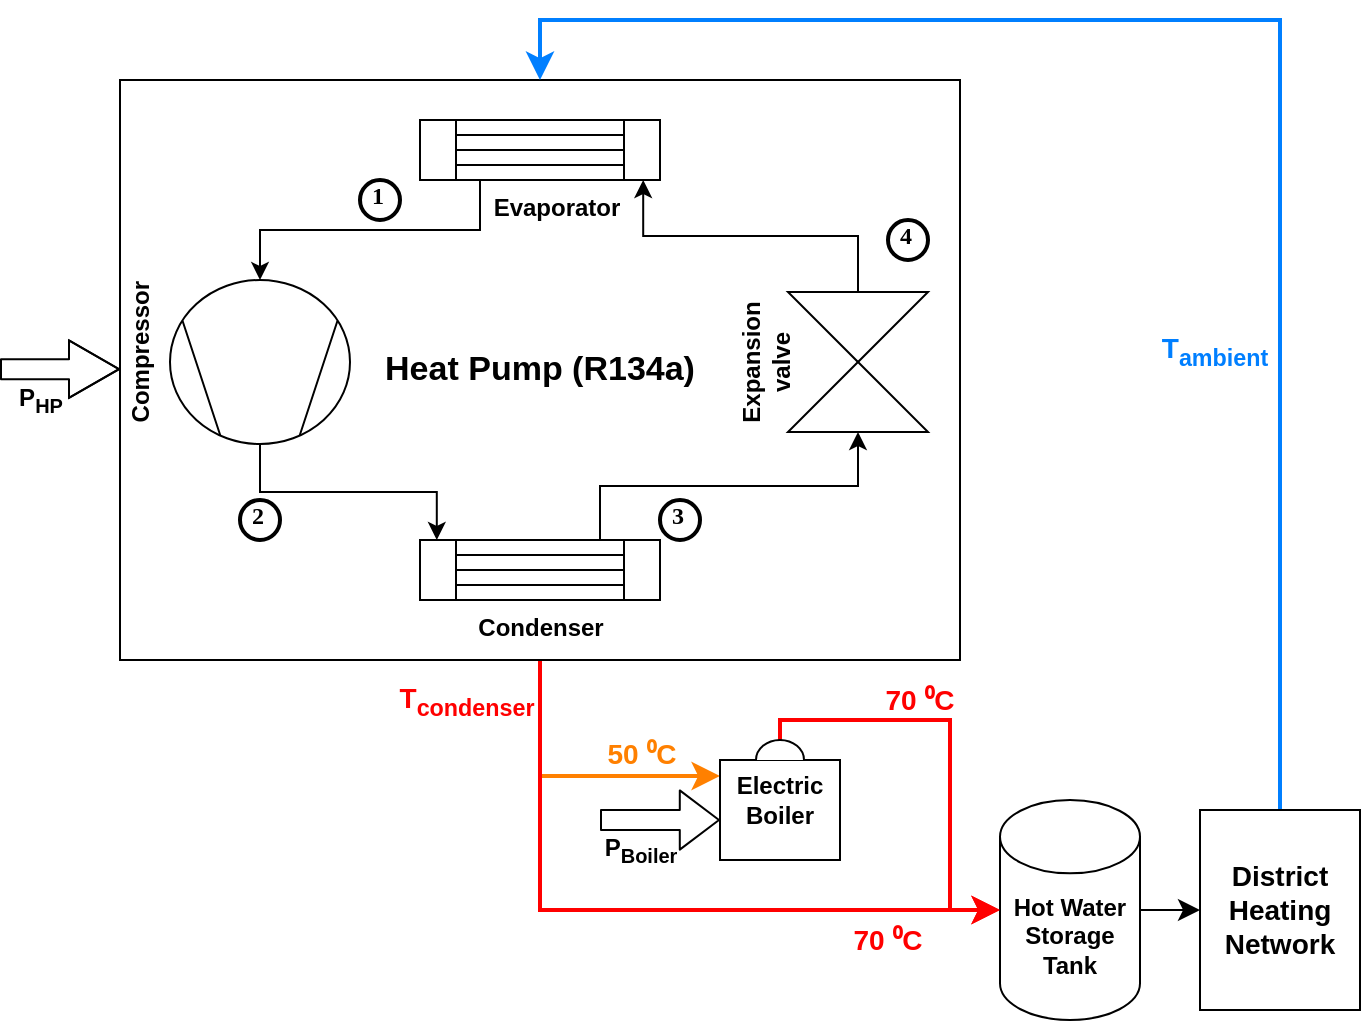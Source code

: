 <mxfile version="13.6.5" type="device"><diagram id="S3Fg6lTwUxUSY3P7mUPN" name="Page-1"><mxGraphModel dx="341" dy="176" grid="1" gridSize="10" guides="1" tooltips="1" connect="1" arrows="1" fold="1" page="1" pageScale="1" pageWidth="827" pageHeight="583" math="0" shadow="0"><root><mxCell id="0"/><mxCell id="1" parent="0"/><mxCell id="Phs1Ia8d4nNLqrB1ruH4-13" style="edgeStyle=orthogonalEdgeStyle;rounded=0;orthogonalLoop=1;jettySize=auto;html=1;exitX=0.5;exitY=1;exitDx=0;exitDy=0;entryX=0;entryY=0.3;entryDx=0;entryDy=0;entryPerimeter=0;startSize=8;endSize=8;strokeWidth=2;strokeColor=#FF8000;" edge="1" parent="1" source="Phs1Ia8d4nNLqrB1ruH4-10" target="WfLwj8x9_XMhFgWf4l9n-4"><mxGeometry relative="1" as="geometry"/></mxCell><mxCell id="Phs1Ia8d4nNLqrB1ruH4-20" style="edgeStyle=orthogonalEdgeStyle;rounded=0;orthogonalLoop=1;jettySize=auto;html=1;exitX=0.5;exitY=1;exitDx=0;exitDy=0;entryX=0;entryY=0.5;entryDx=0;entryDy=0;entryPerimeter=0;startSize=8;endSize=8;strokeWidth=2;strokeColor=#FF0000;" edge="1" parent="1" source="Phs1Ia8d4nNLqrB1ruH4-10" target="WfLwj8x9_XMhFgWf4l9n-3"><mxGeometry relative="1" as="geometry"/></mxCell><mxCell id="Phs1Ia8d4nNLqrB1ruH4-25" value="&lt;b style=&quot;font-size: 14px&quot;&gt;&lt;font color=&quot;#ff0000&quot;&gt;T&lt;sub&gt;condenser&lt;/sub&gt;&lt;/font&gt;&lt;/b&gt;" style="edgeLabel;html=1;align=center;verticalAlign=middle;resizable=0;points=[];spacingRight=5;" vertex="1" connectable="0" parent="Phs1Ia8d4nNLqrB1ruH4-20"><mxGeometry x="-0.906" y="1" relative="1" as="geometry"><mxPoint x="-36" y="3.61" as="offset"/></mxGeometry></mxCell><mxCell id="Phs1Ia8d4nNLqrB1ruH4-10" value="&lt;b&gt;&lt;font style=&quot;font-size: 17px&quot;&gt;Heat Pump (R134a)&lt;/font&gt;&lt;/b&gt;" style="rounded=0;whiteSpace=wrap;html=1;strokeColor=#000000;align=center;fillColor=none;imageAspect=0;" vertex="1" parent="1"><mxGeometry x="90" y="80" width="420" height="290" as="geometry"/></mxCell><mxCell id="Phs1Ia8d4nNLqrB1ruH4-4" style="edgeStyle=orthogonalEdgeStyle;rounded=0;orthogonalLoop=1;jettySize=auto;html=1;exitX=0.25;exitY=1;exitDx=0;exitDy=0;exitPerimeter=0;entryX=0;entryY=0.5;entryDx=0;entryDy=0;entryPerimeter=0;strokeWidth=1;" edge="1" parent="1" source="WfLwj8x9_XMhFgWf4l9n-1" target="WfLwj8x9_XMhFgWf4l9n-6"><mxGeometry relative="1" as="geometry"/></mxCell><mxCell id="WfLwj8x9_XMhFgWf4l9n-1" value="Evaporator" style="shape=mxgraph.pid.heat_exchangers.heat_exchanger_(straight_tubes);html=1;align=center;verticalLabelPosition=bottom;verticalAlign=top;dashed=0;fontStyle=1;spacingRight=-15;" parent="1" vertex="1"><mxGeometry x="240" y="100" width="120" height="30" as="geometry"/></mxCell><mxCell id="Phs1Ia8d4nNLqrB1ruH4-6" style="edgeStyle=orthogonalEdgeStyle;rounded=0;orthogonalLoop=1;jettySize=auto;html=1;exitX=0.75;exitY=0;exitDx=0;exitDy=0;exitPerimeter=0;entryX=0.5;entryY=1;entryDx=0;entryDy=0;strokeWidth=1;" edge="1" parent="1" source="WfLwj8x9_XMhFgWf4l9n-2" target="WfLwj8x9_XMhFgWf4l9n-7"><mxGeometry relative="1" as="geometry"/></mxCell><mxCell id="WfLwj8x9_XMhFgWf4l9n-2" value="Condenser" style="shape=mxgraph.pid.heat_exchangers.heat_exchanger_(straight_tubes);html=1;align=center;verticalLabelPosition=bottom;verticalAlign=top;dashed=0;fontStyle=1" parent="1" vertex="1"><mxGeometry x="240" y="310" width="120" height="30" as="geometry"/></mxCell><mxCell id="Phs1Ia8d4nNLqrB1ruH4-22" value="" style="edgeStyle=orthogonalEdgeStyle;rounded=0;orthogonalLoop=1;jettySize=auto;html=1;startSize=8;endSize=8;strokeWidth=1;" edge="1" parent="1" source="WfLwj8x9_XMhFgWf4l9n-3" target="WfLwj8x9_XMhFgWf4l9n-5"><mxGeometry relative="1" as="geometry"/></mxCell><mxCell id="WfLwj8x9_XMhFgWf4l9n-3" value="&lt;font style=&quot;font-size: 12px&quot;&gt;Hot Water Storage Tank&lt;/font&gt;" style="strokeWidth=1;html=1;shape=mxgraph.flowchart.database;whiteSpace=wrap;fontStyle=1;spacingBottom=-26;" parent="1" vertex="1"><mxGeometry x="530" y="440" width="70" height="110" as="geometry"/></mxCell><mxCell id="Phs1Ia8d4nNLqrB1ruH4-19" style="edgeStyle=orthogonalEdgeStyle;rounded=0;orthogonalLoop=1;jettySize=auto;html=1;exitX=0.5;exitY=0;exitDx=0;exitDy=0;exitPerimeter=0;entryX=0;entryY=0.5;entryDx=0;entryDy=0;entryPerimeter=0;startSize=8;endSize=8;strokeWidth=2;strokeColor=#FF0000;" edge="1" parent="1" source="WfLwj8x9_XMhFgWf4l9n-4" target="WfLwj8x9_XMhFgWf4l9n-3"><mxGeometry relative="1" as="geometry"><Array as="points"><mxPoint x="425" y="400"/><mxPoint x="505" y="400"/><mxPoint x="505" y="490"/></Array></mxGeometry></mxCell><mxCell id="WfLwj8x9_XMhFgWf4l9n-4" value="&lt;font style=&quot;font-size: 12px&quot;&gt;Electric Boiler&lt;/font&gt;" style="verticalLabelPosition=middle;outlineConnect=0;align=center;dashed=0;html=1;verticalAlign=middle;shape=mxgraph.pid.misc.boiler_(dome);labelPosition=center;fontStyle=1;whiteSpace=wrap;" parent="1" vertex="1"><mxGeometry x="390" y="410" width="60" height="60" as="geometry"/></mxCell><mxCell id="Phs1Ia8d4nNLqrB1ruH4-23" style="edgeStyle=orthogonalEdgeStyle;rounded=0;orthogonalLoop=1;jettySize=auto;html=1;exitX=0.5;exitY=0;exitDx=0;exitDy=0;entryX=0.5;entryY=0;entryDx=0;entryDy=0;startSize=8;endSize=8;strokeWidth=2;labelPosition=left;verticalLabelPosition=middle;align=right;verticalAlign=middle;strokeColor=#007FFF;" edge="1" parent="1" source="WfLwj8x9_XMhFgWf4l9n-5" target="Phs1Ia8d4nNLqrB1ruH4-10"><mxGeometry relative="1" as="geometry"><Array as="points"><mxPoint x="670" y="50"/><mxPoint x="300" y="50"/></Array></mxGeometry></mxCell><mxCell id="Phs1Ia8d4nNLqrB1ruH4-24" value="&lt;font style=&quot;font-size: 14px&quot; color=&quot;#007fff&quot;&gt;&lt;b&gt;T&lt;sub&gt;ambient&lt;/sub&gt;&lt;/b&gt;&lt;/font&gt;" style="edgeLabel;html=1;align=center;verticalAlign=middle;resizable=0;points=[];spacingRight=6;" vertex="1" connectable="0" parent="Phs1Ia8d4nNLqrB1ruH4-23"><mxGeometry x="-0.419" y="5" relative="1" as="geometry"><mxPoint x="-25" y="0.44" as="offset"/></mxGeometry></mxCell><mxCell id="WfLwj8x9_XMhFgWf4l9n-5" value="&lt;font style=&quot;font-size: 14px&quot;&gt;District Heating Network&lt;/font&gt;" style="whiteSpace=wrap;html=1;fontStyle=1" parent="1" vertex="1"><mxGeometry x="630" y="445" width="80" height="100" as="geometry"/></mxCell><mxCell id="Phs1Ia8d4nNLqrB1ruH4-5" style="edgeStyle=orthogonalEdgeStyle;rounded=0;orthogonalLoop=1;jettySize=auto;html=1;exitX=1;exitY=0.5;exitDx=0;exitDy=0;exitPerimeter=0;entryX=0.07;entryY=0;entryDx=0;entryDy=0;entryPerimeter=0;strokeWidth=1;" edge="1" parent="1" source="WfLwj8x9_XMhFgWf4l9n-6" target="WfLwj8x9_XMhFgWf4l9n-2"><mxGeometry relative="1" as="geometry"/></mxCell><mxCell id="WfLwj8x9_XMhFgWf4l9n-6" value="Compressor" style="shape=mxgraph.pid.compressors_-_iso.compressor,_vacuum_pump;html=1;align=right;verticalLabelPosition=middle;verticalAlign=middle;dashed=0;direction=south;fontStyle=1;labelPosition=left;horizontal=0;spacingRight=0;spacingBottom=-61;" parent="1" vertex="1"><mxGeometry x="115" y="180" width="90" height="82" as="geometry"/></mxCell><mxCell id="Phs1Ia8d4nNLqrB1ruH4-8" style="edgeStyle=orthogonalEdgeStyle;rounded=0;orthogonalLoop=1;jettySize=auto;html=1;exitX=0.5;exitY=0;exitDx=0;exitDy=0;entryX=0.93;entryY=1;entryDx=0;entryDy=0;entryPerimeter=0;strokeWidth=1;" edge="1" parent="1" source="WfLwj8x9_XMhFgWf4l9n-7" target="WfLwj8x9_XMhFgWf4l9n-1"><mxGeometry relative="1" as="geometry"/></mxCell><mxCell id="WfLwj8x9_XMhFgWf4l9n-7" value="Expansion valve" style="shape=collate;whiteSpace=wrap;html=1;labelPosition=left;verticalLabelPosition=middle;align=center;verticalAlign=middle;fontStyle=1;horizontal=0;spacingBottom=-48;" parent="1" vertex="1"><mxGeometry x="424" y="186" width="70" height="70" as="geometry"/></mxCell><mxCell id="WfLwj8x9_XMhFgWf4l9n-8" value="1" style="ellipse;whiteSpace=wrap;html=1;aspect=fixed;strokeWidth=2;fontFamily=Tahoma;spacingBottom=4;spacingRight=2;fontStyle=1" parent="1" vertex="1"><mxGeometry x="210" y="130" width="20" height="20" as="geometry"/></mxCell><mxCell id="WfLwj8x9_XMhFgWf4l9n-9" value="2" style="ellipse;whiteSpace=wrap;html=1;aspect=fixed;strokeWidth=2;fontFamily=Tahoma;spacingBottom=4;spacingRight=2;fontStyle=1" parent="1" vertex="1"><mxGeometry x="150" y="290" width="20" height="20" as="geometry"/></mxCell><mxCell id="WfLwj8x9_XMhFgWf4l9n-10" value="3" style="ellipse;whiteSpace=wrap;html=1;aspect=fixed;strokeWidth=2;fontFamily=Tahoma;spacingBottom=4;spacingRight=2;fontStyle=1" parent="1" vertex="1"><mxGeometry x="360" y="290" width="20" height="20" as="geometry"/></mxCell><mxCell id="WfLwj8x9_XMhFgWf4l9n-11" value="4" style="ellipse;whiteSpace=wrap;html=1;aspect=fixed;strokeWidth=2;fontFamily=Tahoma;spacingBottom=4;spacingRight=2;fontStyle=1" parent="1" vertex="1"><mxGeometry x="474" y="150" width="20" height="20" as="geometry"/></mxCell><mxCell id="WfLwj8x9_XMhFgWf4l9n-12" value="&lt;font style=&quot;font-size: 12px&quot;&gt;P&lt;sub&gt;HP&lt;/sub&gt;&lt;/font&gt;" style="shape=flexArrow;endArrow=classic;html=1;labelPosition=center;verticalLabelPosition=bottom;align=center;verticalAlign=top;fontStyle=1;strokeWidth=1;endWidth=17.674;endSize=8;startSize=8;" parent="1" edge="1"><mxGeometry y="-10" width="50" height="50" relative="1" as="geometry"><mxPoint x="30" y="224.58" as="sourcePoint"/><mxPoint x="90" y="224.58" as="targetPoint"/><Array as="points"><mxPoint x="60" y="224.58"/></Array><mxPoint x="-10" y="-10" as="offset"/></mxGeometry></mxCell><mxCell id="WfLwj8x9_XMhFgWf4l9n-13" value="&lt;font style=&quot;font-size: 12px&quot;&gt;P&lt;sub&gt;Boiler&lt;/sub&gt;&lt;/font&gt;" style="shape=flexArrow;endArrow=classic;html=1;labelPosition=center;verticalLabelPosition=bottom;align=center;verticalAlign=top;fontStyle=1;endWidth=18.605;endSize=6.202;" parent="1" edge="1"><mxGeometry x="-0.333" width="50" height="50" relative="1" as="geometry"><mxPoint x="330" y="450" as="sourcePoint"/><mxPoint x="390" y="450" as="targetPoint"/><Array as="points"/><mxPoint as="offset"/></mxGeometry></mxCell><mxCell id="Phs1Ia8d4nNLqrB1ruH4-26" value="&lt;b&gt;&lt;font style=&quot;font-size: 14px&quot; color=&quot;#ff0000&quot;&gt;70&amp;nbsp;⁰C&lt;/font&gt;&lt;/b&gt;" style="text;html=1;strokeColor=none;fillColor=none;align=center;verticalAlign=middle;whiteSpace=wrap;rounded=0;" vertex="1" parent="1"><mxGeometry x="470" y="380" width="40" height="20" as="geometry"/></mxCell><mxCell id="Phs1Ia8d4nNLqrB1ruH4-27" value="&lt;b&gt;&lt;font style=&quot;font-size: 14px&quot; color=&quot;#ff8000&quot;&gt;50&amp;nbsp;⁰C&lt;/font&gt;&lt;/b&gt;" style="text;html=1;strokeColor=none;fillColor=none;align=center;verticalAlign=middle;whiteSpace=wrap;rounded=0;" vertex="1" parent="1"><mxGeometry x="331" y="407" width="40" height="20" as="geometry"/></mxCell><mxCell id="Phs1Ia8d4nNLqrB1ruH4-29" value="&lt;b&gt;&lt;font style=&quot;font-size: 14px&quot; color=&quot;#ff0000&quot;&gt;70&amp;nbsp;⁰C&lt;/font&gt;&lt;/b&gt;" style="text;html=1;strokeColor=none;fillColor=none;align=center;verticalAlign=middle;whiteSpace=wrap;rounded=0;" vertex="1" parent="1"><mxGeometry x="454" y="500" width="40" height="20" as="geometry"/></mxCell></root></mxGraphModel></diagram></mxfile>